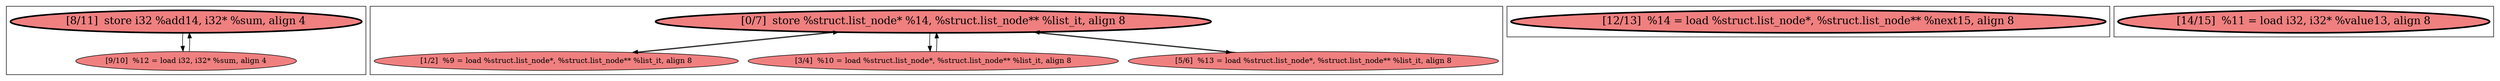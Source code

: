 
digraph G {



node240->node239 [ ]
node239->node240 [ ]
node237->node238 [ ]
node237->node236 [ ]
node237->node235 [ ]
node236->node237 [ ]
node238->node237 [ ]
node235->node237 [ ]


subgraph cluster3 {


node242 [penwidth=3.0,fontsize=20,fillcolor=lightcoral,label="[12/13]  %14 = load %struct.list_node*, %struct.list_node** %next15, align 8",shape=ellipse,style=filled ]



}

subgraph cluster2 {


node241 [penwidth=3.0,fontsize=20,fillcolor=lightcoral,label="[14/15]  %11 = load i32, i32* %value13, align 8",shape=ellipse,style=filled ]



}

subgraph cluster0 {


node237 [penwidth=3.0,fontsize=20,fillcolor=lightcoral,label="[0/7]  store %struct.list_node* %14, %struct.list_node** %list_it, align 8",shape=ellipse,style=filled ]
node238 [fillcolor=lightcoral,label="[1/2]  %9 = load %struct.list_node*, %struct.list_node** %list_it, align 8",shape=ellipse,style=filled ]
node235 [fillcolor=lightcoral,label="[5/6]  %13 = load %struct.list_node*, %struct.list_node** %list_it, align 8",shape=ellipse,style=filled ]
node236 [fillcolor=lightcoral,label="[3/4]  %10 = load %struct.list_node*, %struct.list_node** %list_it, align 8",shape=ellipse,style=filled ]



}

subgraph cluster1 {


node240 [penwidth=3.0,fontsize=20,fillcolor=lightcoral,label="[8/11]  store i32 %add14, i32* %sum, align 4",shape=ellipse,style=filled ]
node239 [fillcolor=lightcoral,label="[9/10]  %12 = load i32, i32* %sum, align 4",shape=ellipse,style=filled ]



}

}
